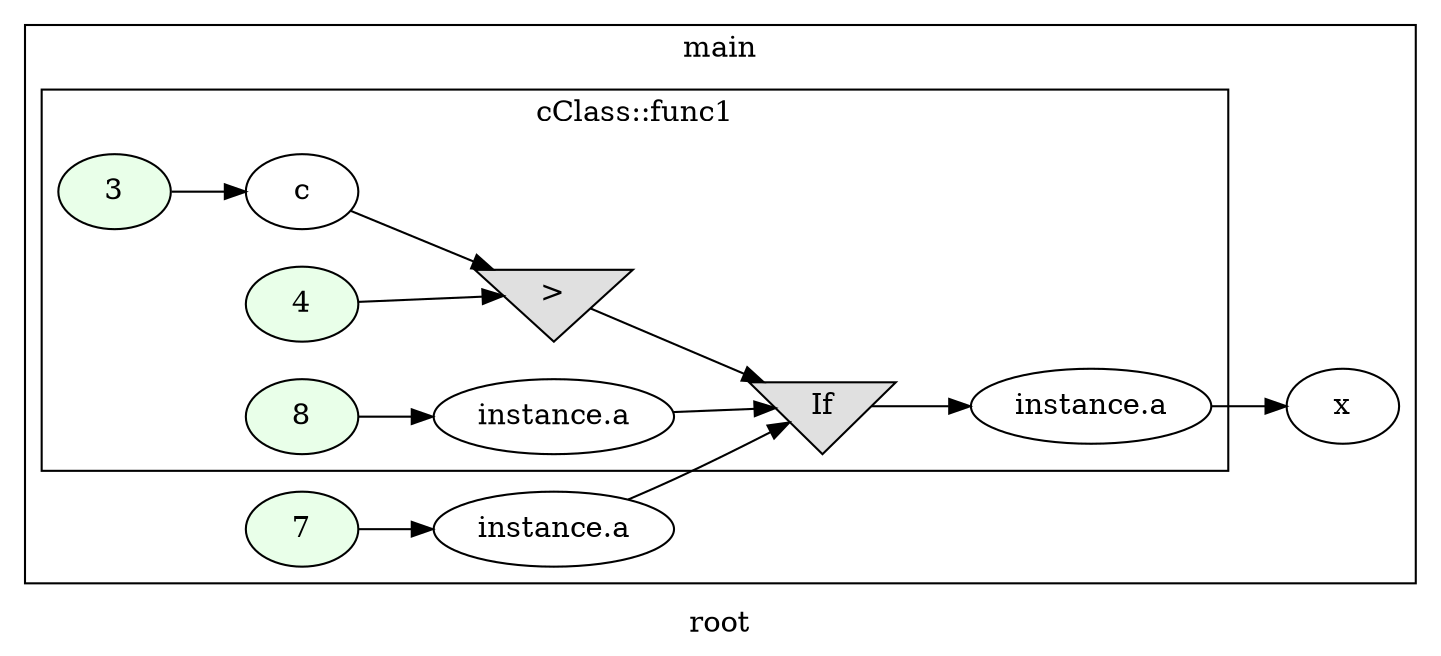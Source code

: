 digraph G
{
rankdir=LR;
label = "root";
subgraph cluster_1 {
label = "main";
parent = "G";
startinglines = "13_27_27";
	node_000003 [ label = "7", style=filled, fillcolor="#E9FFE9", startinglines=29 ]
	node_000004 [ label = "instance.a", startingline=29 ]
	node_000015 [ label = "x", startingline=31 ]
subgraph cluster_2 {
label = "cClass::func1";
parent = "cluster_1";
startinglines = "28_29_30";
	node_000005 [ label = "3", style=filled, fillcolor="#E9FFE9", startinglines=15 ]
	node_000006 [ label = "c", startingline=15 ]
	node_000007 [ label = "4", style=filled, fillcolor="#E9FFE9", startinglines=17 ]
	node_000008 [ label = ">", shape=invtriangle, style=filled, fillcolor="#E0E0E0", startinglines=17 ]
	node_000010 [ label = "8", style=filled, fillcolor="#E9FFE9", startinglines=18 ]
	node_000012 [ label = "instance.a", startingline=18 ]
	node_000013 [ label = "If", shape=invtriangle, style=filled, fillcolor="#E0E0E0", startinglines=18 ]
	node_000014 [ label = "instance.a", startingline=18 ]
}
}
	node_000003 -> node_000004
	node_000004 -> node_000013
	node_000005 -> node_000006
	node_000006 -> node_000008
	node_000007 -> node_000008
	node_000008 -> node_000013
	node_000010 -> node_000012
	node_000012 -> node_000013
	node_000013 -> node_000014
	node_000014 -> node_000015
}

